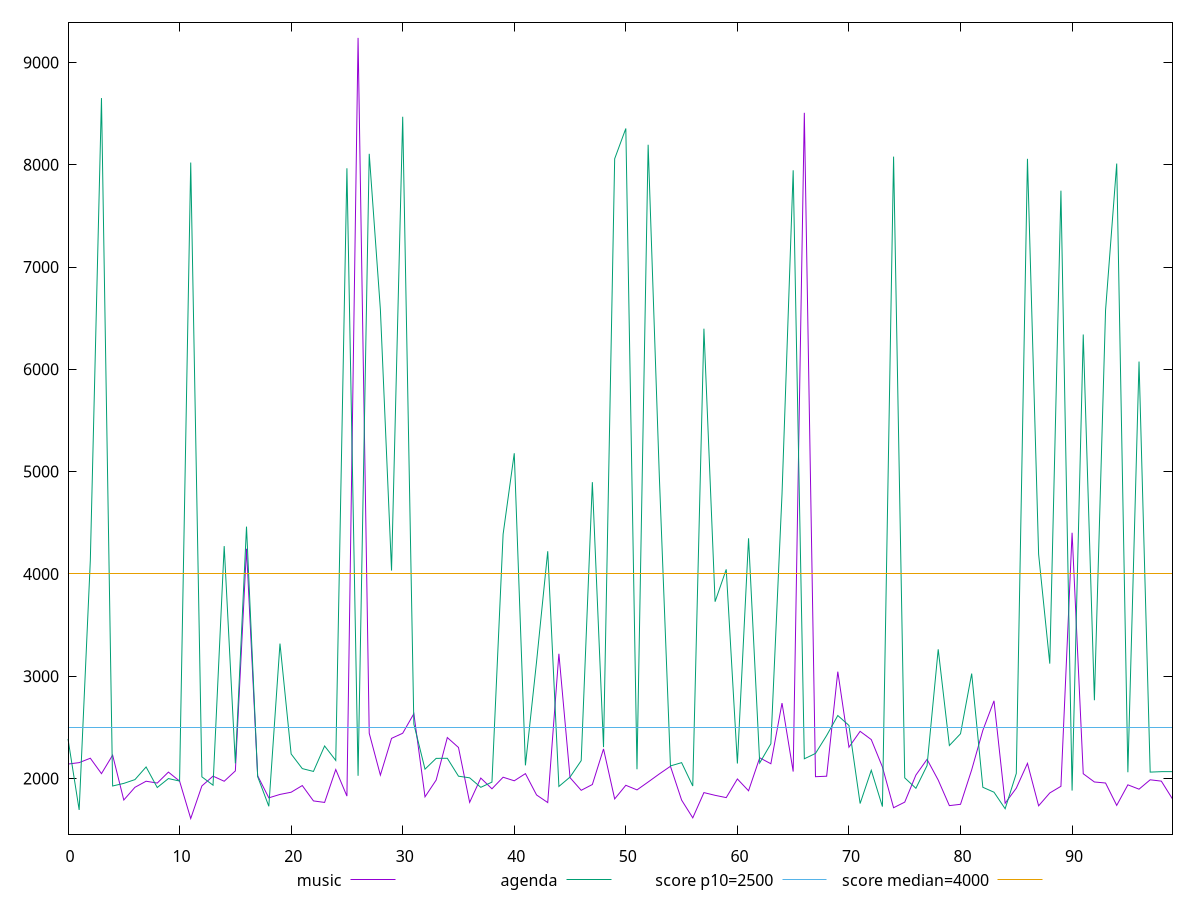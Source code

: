 reset

$music <<EOF
0 2140.5209999999997
1 2154.5840000000003
2 2197.6125
3 2046.9825000000005
4 2227.758
5 1789.1019999999999
6 1913.34
7 1972.732
8 1954.797
9 2061.8835000000004
10 1974.018
11 1608.092
12 1926.5860000000002
13 2022.4624999999996
14 1972.4579999999996
15 2073.5299999999997
16 4245.527
17 2025.627
18 1810.2779999999998
19 1843.692
20 1865.1075
21 1930.503
22 1780.3110000000001
23 1765.4384999999997
24 2087.094
25 1827.2760000000003
26 9240.4845
27 2441.889
28 2032.5720000000001
29 2391.766
30 2441.9175000000005
31 2632.764
32 1820.2799999999997
33 1984.1609999999998
34 2399.8140000000003
35 2302.5780000000004
36 1766.046
37 2003.7020000000002
38 1898.718
39 2011.8075000000001
40 1976.9550000000004
41 2047.074
42 1838.3159999999998
43 1764.054
44 3219.1200000000003
45 2007.508
46 1883.9625000000003
47 1940.6075000000003
48 2288.511
49 1799.6860000000001
50 1933.065
51 1887.9599999999998
52 1964.9820000000004
53 2043.7930000000001
54 2118.896
55 1788.243
56 1614.625
57 1861.4599999999998
58 1834.8719999999998
59 1812.486
60 1994.8960000000002
61 1879.2209999999998
62 2201.7374999999997
63 2143.6229999999996
64 2736.6965000000005
65 2067.2055
66 8508.249
67 2017.0530000000003
68 2021.6654999999998
69 3044.1589999999997
70 2305.342
71 2460.566
72 2379.8909999999996
73 2111.946
74 1713.5805
75 1768.299
76 2032.9739999999997
77 2186.666
78 1984.022
79 1734.1220000000003
80 1747.1159999999995
81 2084.1960000000004
82 2469.7919999999995
83 2758.8195
84 1757.1599999999999
85 1905.2110000000002
86 2147.283
87 1732.3979999999997
88 1858.0395000000003
89 1923.033
90 4402.1895
91 2045.97
92 1965.315
93 1955.2604999999999
94 1736.6130000000003
95 1937.5065
96 1894.9679999999998
97 1986.712
98 1973.6609999999998
99 1799.284
EOF

$agenda <<EOF
0 2386.419
1 1692.111
2 4130.491
3 8651.9525
4 1926.1859999999997
5 1951.5434999999998
6 1988.5559999999996
7 2112.1279999999997
8 1911.2759999999998
9 1998.7514999999994
10 1974.5425
11 8021.665
12 2015.6510000000003
13 1933.848
14 4271.496999999999
15 2147.4225
16 4462.215
17 2017.629
18 1727.56
19 3318.7799999999993
20 2239.5
21 2096.16
22 2068.5640000000003
23 2317.479
24 2175.9275000000002
25 7965.921000000001
26 2026.0785
27 8107.4075
28 6584.9125
29 4032.1050000000005
30 8469.386
31 2531.3559999999998
32 2090.7609999999995
33 2196.38
34 2196.955
35 2021.9279999999999
36 2006.0369999999996
37 1913.0149999999999
38 1964.1490000000001
39 4387.892
40 5179.446999999999
41 2127.6265
42 3142.912799999999
43 4221.51
44 1921.6290000000004
45 2013.4379999999999
46 2174.21
47 4897.04
48 2306.2635
49 8058.883999999999
50 8354.9155
51 2089.715
52 8195.789
53 4962.542
54 2122.2650000000003
55 2154.3999999999996
56 1925.712
57 6397.4169999999995
58 3728.1050000000005
59 4044.142
60 2145.756
61 4347.988
62 2151.545
63 2338.9919999999993
64 4781.3910000000005
65 7946.2945
66 2192.1180000000004
67 2244.3765000000003
68 2419.7915
69 2615.0460000000003
70 2518.0330000000004
71 1754.6080000000002
72 2079.6525
73 1724.6969999999997
74 8080.114
75 2005.6245000000004
76 1903.838
77 2125.5515000000005
78 3262.487
79 2322.0299999999997
80 2437.0860000000002
81 3025.312000000001
82 1913.562
83 1865.3159999999998
84 1703.7620000000002
85 2049.1525
86 8058.309999999999
87 4191.704
88 3122.6635
89 7746.845999999999
90 1881.036
91 6340.5509999999995
92 2764.635
93 6577.559
94 8011.789
95 2060.1849999999995
96 6075.98
97 2061.8630000000003
98 2066.175
99 2066.7374999999997
EOF

set key outside below
set xrange [0:99]
set yrange [1455.44415:9393.13235]
set trange [1455.44415:9393.13235]
set terminal svg size 640, 520 enhanced background rgb 'white'
set output "reports/report_00028_2021-02-24T12-49-42.674Z/largest-contentful-paint/comparison/line/0_vs_1.svg"

plot $music title "music" with line, \
     $agenda title "agenda" with line, \
     2500 title "score p10=2500", \
     4000 title "score median=4000"

reset
